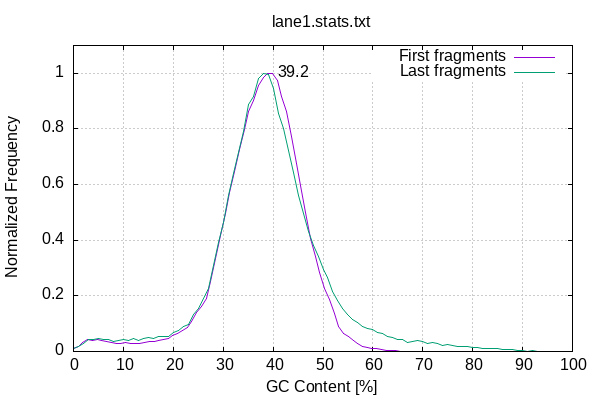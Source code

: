 
            set terminal png size 600,400 truecolor
            set output "plot/gc-content.png"
            set grid xtics ytics y2tics back lc rgb "#cccccc"
            set title "lane1.stats.txt" noenhanced
            set ylabel "Normalized Frequency"
            set xlabel "GC Content [%]"
            set yrange [0:1.1]
            set label sprintf("%.1f",39.20) at 39.20,1 front offset 1,0
            plot '-' smooth csplines with lines lc 1 title 'First fragments' , '-' smooth csplines with lines lc 2 title 'Last fragments'
        0	0.010485
1	0.019903
2	0.033883
3	0.042718
4	0.040680
5	0.042913
5	0.042039
6	0.036990
7	0.034369
8	0.029417
9	0.029612
10	0.030874
11	0.030194
12	0.030000
13	0.027670
14	0.031942
15	0.034563
16	0.035922
17	0.038252
17	0.039320
18	0.041553
19	0.045243
20	0.057087
21	0.064757
22	0.076019
23	0.091456
24	0.116408
25	0.148058
26	0.170583
27	0.212718
28	0.258058
28	0.319515
29	0.380777
30	0.463786
31	0.544175
32	0.624563
33	0.708835
34	0.783592
35	0.854078
36	0.899320
37	0.954272
38	0.983689
39	1.000000
40	0.994854
40	0.998447
41	0.965534
42	0.901942
43	0.843592
44	0.738155
45	0.644757
46	0.556408
47	0.450680
48	0.367087
49	0.310000
50	0.243301
51	0.199515
52	0.149126
53	0.110485
53	0.084660
54	0.067864
55	0.054272
56	0.040000
57	0.027573
58	0.016796
59	0.013010
60	0.010485
61	0.008932
62	0.005825
63	0.004563
64	0.003592
64	0.002913
65	0.001942
66	0.001165
67	0.001068
68	0.001165
69	0.001262
70	0.001359
71	0.000971
72	0.000874
74	0.000680
75	0.000388
76	0.000971
77	0.000680
78	0.001456
79	0.000777
80	0.001068
81	0.000680
82	0.000583
83	0.000388
84	0.000583
85	0.000485
86	0.000291
87	0.000388
88	0.000291
88	0.000194
89	0.000097
90	0.000194
91	0.000097
93	0.000000
94	0.000097
end
0	0.010680
1	0.019579
2	0.030049
3	0.042299
4	0.044917
5	0.044289
5	0.046068
6	0.044184
7	0.043870
8	0.037692
9	0.039577
10	0.043974
11	0.038216
12	0.045021
13	0.041148
14	0.045964
15	0.048686
16	0.046173
17	0.053083
17	0.051513
18	0.052769
19	0.055596
20	0.067218
21	0.075699
22	0.089519
23	0.095801
24	0.134331
25	0.154434
26	0.190137
27	0.225107
28	0.282902
28	0.336928
29	0.390116
30	0.465082
31	0.561093
32	0.639305
33	0.716260
34	0.790074
35	0.888598
36	0.914983
37	0.982515
38	1.000000
39	0.996231
40	0.966391
40	0.923045
41	0.855513
42	0.803371
43	0.723380
44	0.644016
45	0.560151
46	0.494294
47	0.431892
48	0.380274
49	0.341535
50	0.293896
51	0.264789
52	0.215056
53	0.196105
53	0.170453
54	0.154958
55	0.131923
56	0.114752
57	0.102816
58	0.090566
59	0.081876
60	0.077479
61	0.069312
62	0.063344
63	0.055073
64	0.051408
64	0.046383
65	0.043242
66	0.043974
67	0.033818
68	0.035284
69	0.038635
70	0.034447
71	0.029526
72	0.031620
73	0.028479
74	0.022930
75	0.024291
76	0.022406
76	0.023453
77	0.019160
78	0.017485
79	0.018113
80	0.014553
81	0.015077
82	0.012250
83	0.011727
84	0.010470
85	0.010261
86	0.006387
88	0.007329
88	0.005759
89	0.003874
90	0.002618
91	0.001780
92	0.001885
93	0.001256
94	0.001152
95	0.001571
96	0.000000
97	0.000838
98	0.000314
99	0.000419
end
